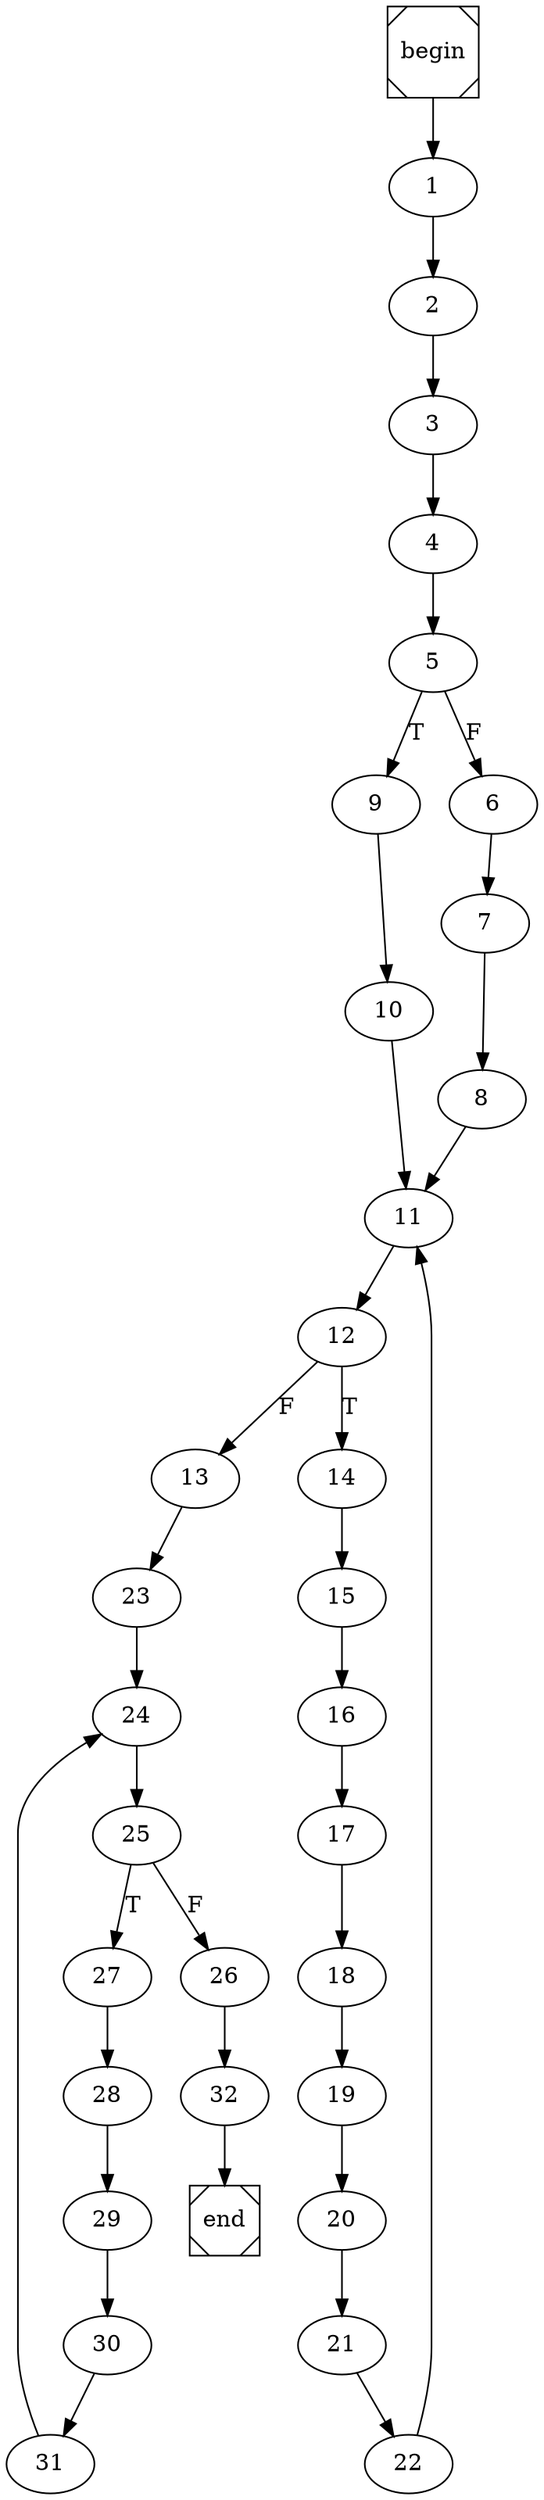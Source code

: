 digraph cfg {
	begin [shape=Msquare];
	end [shape=Msquare];
	begin -> 1;	1 -> 2;	2 -> 3;	3 -> 4;	4 -> 5;	5 -> 9[label=T];	5 -> 6[label=F];	6 -> 7;	7 -> 8;	8 -> 11;	9 -> 10;	10 -> 11;	11 -> 12;	12 -> 14[label=T];	12 -> 13[label=F];	13 -> 23;	14 -> 15;	15 -> 16;	16 -> 17;	17 -> 18;	18 -> 19;	19 -> 20;	20 -> 21;	21 -> 22;	22 -> 11;	23 -> 24;	24 -> 25;	25 -> 27[label=T];	25 -> 26[label=F];	26 -> 32;	27 -> 28;	28 -> 29;	29 -> 30;	30 -> 31;	31 -> 24;	32 -> end;}
